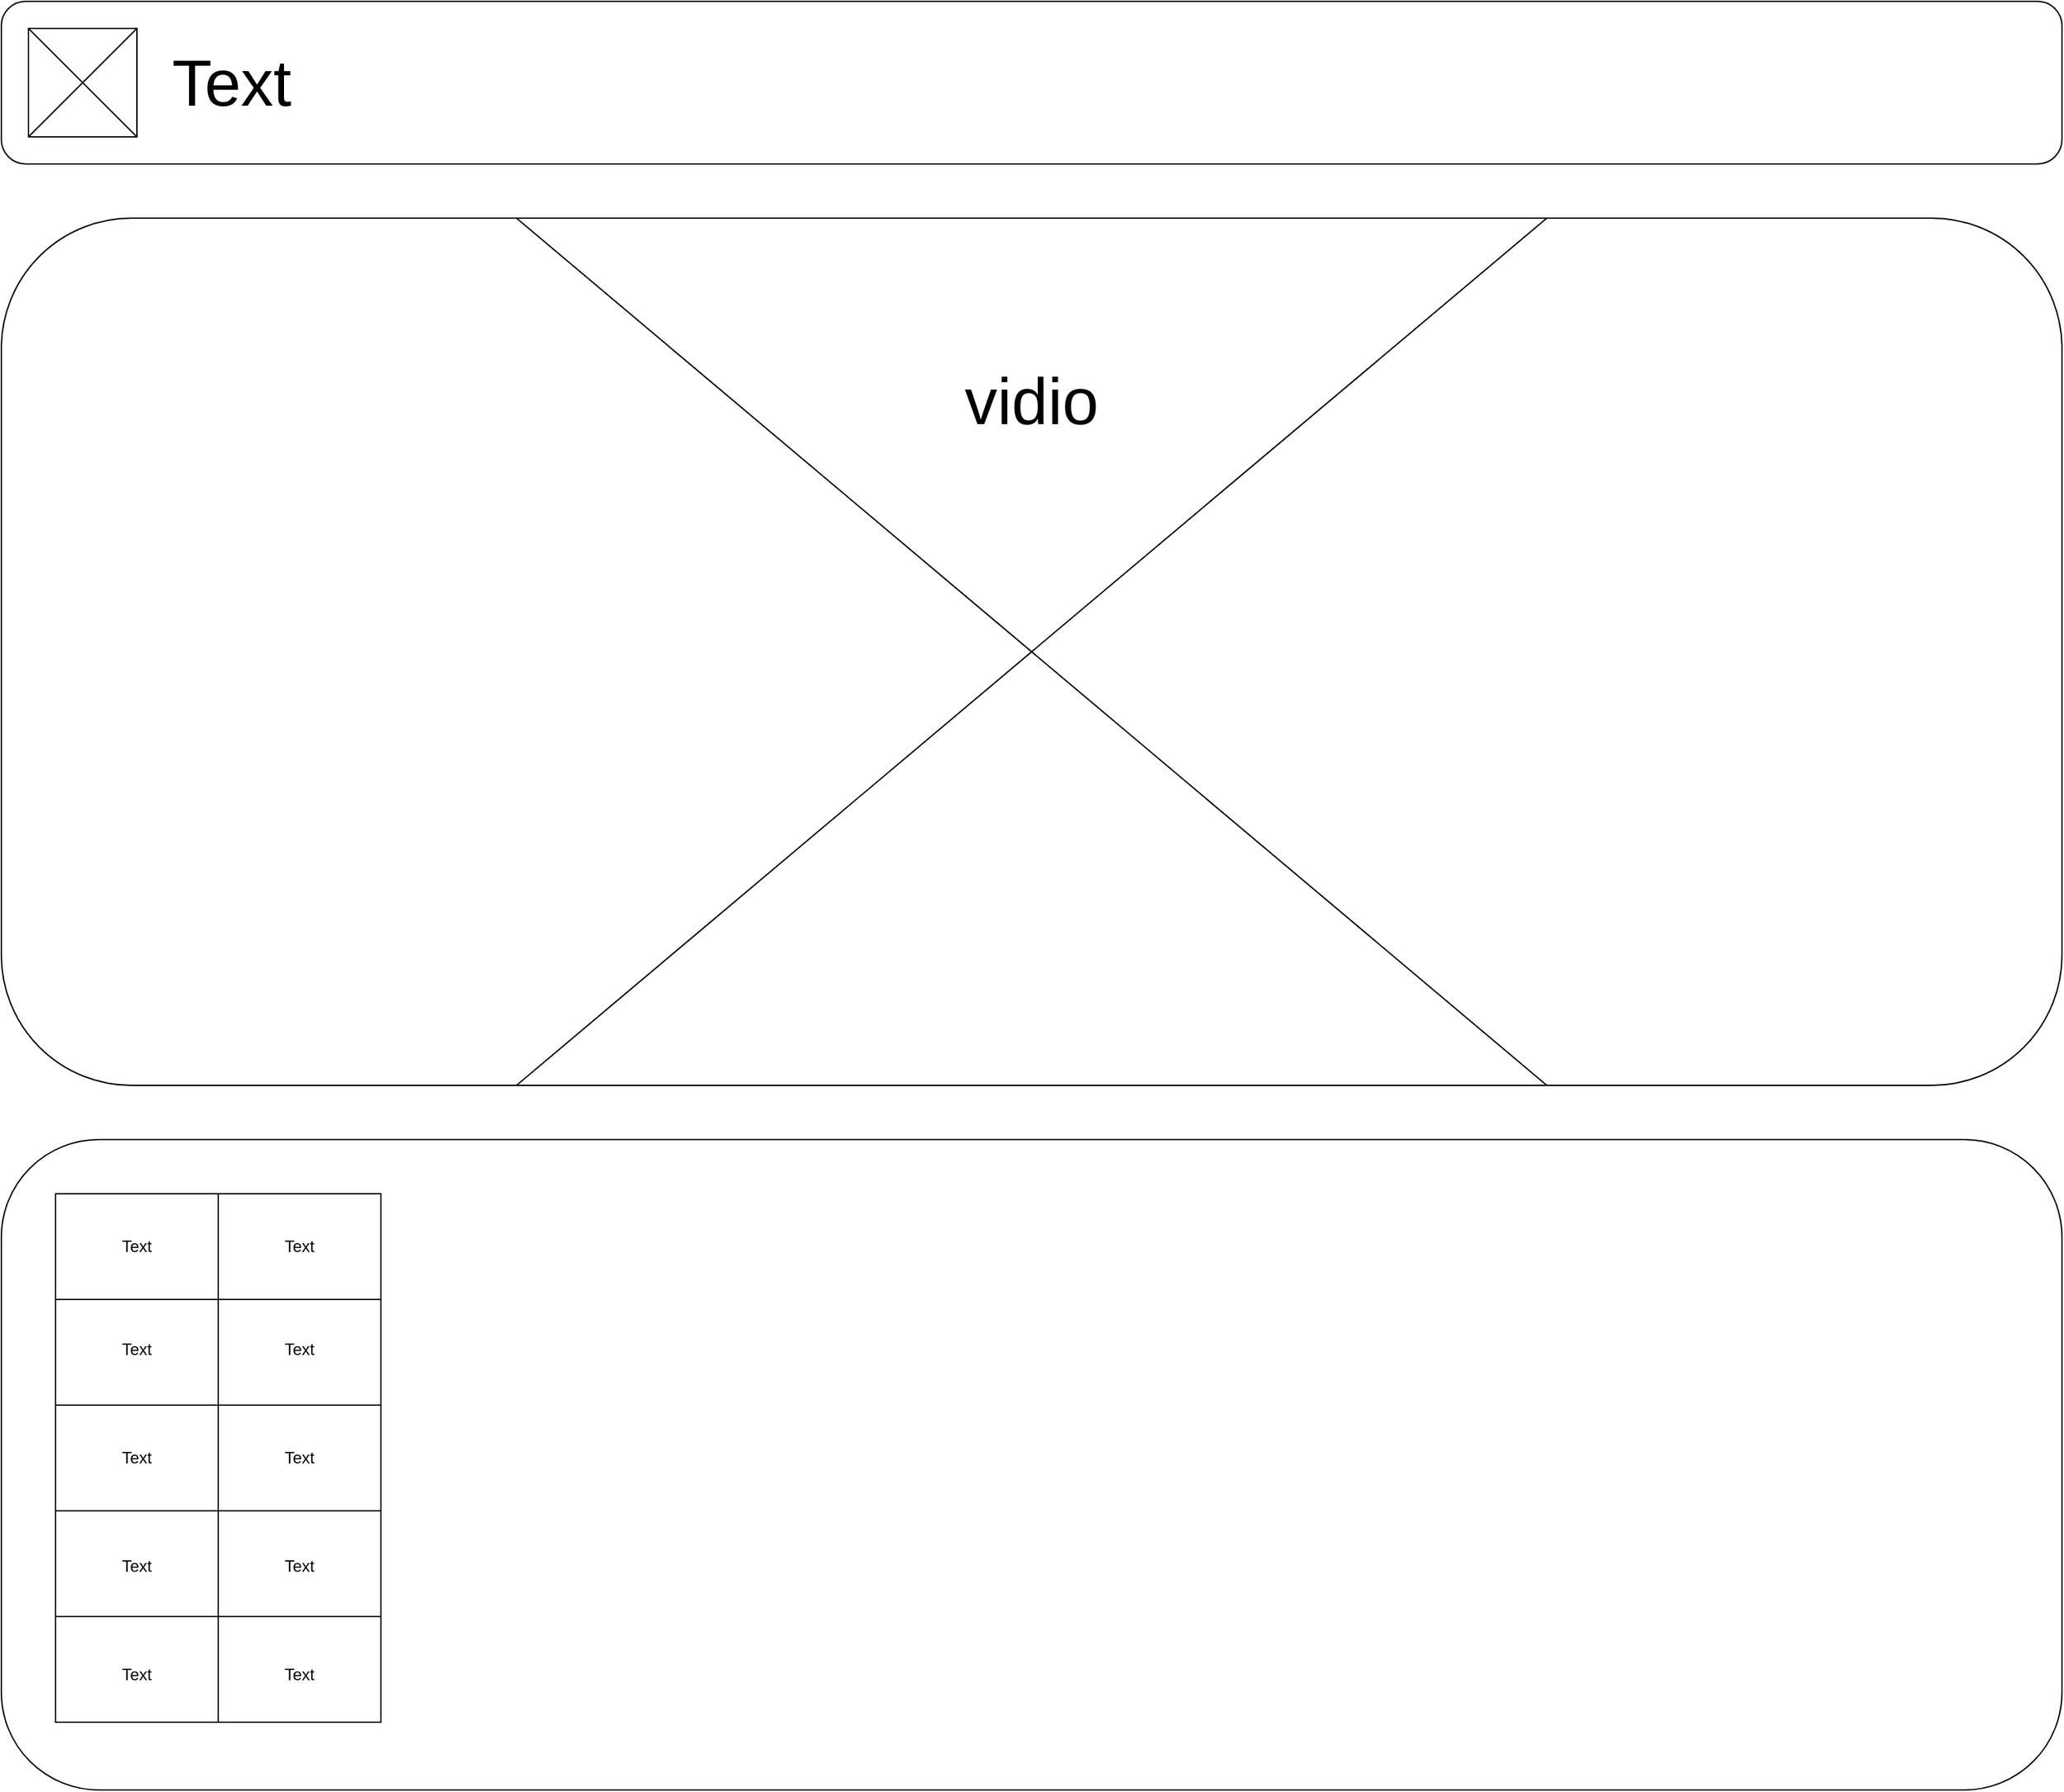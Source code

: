 <mxfile version="24.7.17">
  <diagram name="Page-1" id="ZTtj1WsbgO1QFqQ-39HZ">
    <mxGraphModel dx="2552" dy="1308" grid="1" gridSize="10" guides="1" tooltips="1" connect="1" arrows="1" fold="1" page="1" pageScale="1" pageWidth="1600" pageHeight="900" math="0" shadow="0">
      <root>
        <mxCell id="0" />
        <mxCell id="1" parent="0" />
        <mxCell id="PK0qj4NqIiUIWGqcQdZW-1" value="" style="rounded=1;whiteSpace=wrap;html=1;" vertex="1" parent="1">
          <mxGeometry x="40" y="40" width="1520" height="120" as="geometry" />
        </mxCell>
        <mxCell id="PK0qj4NqIiUIWGqcQdZW-2" value="" style="whiteSpace=wrap;html=1;aspect=fixed;" vertex="1" parent="1">
          <mxGeometry x="60" y="60" width="80" height="80" as="geometry" />
        </mxCell>
        <mxCell id="PK0qj4NqIiUIWGqcQdZW-3" value="" style="endArrow=none;html=1;rounded=0;entryX=1;entryY=0;entryDx=0;entryDy=0;exitX=0;exitY=1;exitDx=0;exitDy=0;" edge="1" source="PK0qj4NqIiUIWGqcQdZW-2" target="PK0qj4NqIiUIWGqcQdZW-2" parent="1">
          <mxGeometry width="50" height="50" relative="1" as="geometry">
            <mxPoint x="80" y="140" as="sourcePoint" />
            <mxPoint x="130" y="90" as="targetPoint" />
          </mxGeometry>
        </mxCell>
        <mxCell id="PK0qj4NqIiUIWGqcQdZW-4" value="" style="endArrow=none;html=1;rounded=0;entryX=1;entryY=1;entryDx=0;entryDy=0;exitX=0;exitY=0;exitDx=0;exitDy=0;" edge="1" source="PK0qj4NqIiUIWGqcQdZW-2" target="PK0qj4NqIiUIWGqcQdZW-2" parent="1">
          <mxGeometry width="50" height="50" relative="1" as="geometry">
            <mxPoint x="200" y="160" as="sourcePoint" />
            <mxPoint x="250" y="110" as="targetPoint" />
          </mxGeometry>
        </mxCell>
        <mxCell id="PK0qj4NqIiUIWGqcQdZW-9" value="&lt;font style=&quot;font-size: 48px;&quot;&gt;Text&lt;/font&gt;" style="text;html=1;align=center;verticalAlign=middle;whiteSpace=wrap;rounded=0;" vertex="1" parent="1">
          <mxGeometry x="180" y="85" width="60" height="30" as="geometry" />
        </mxCell>
        <mxCell id="PK0qj4NqIiUIWGqcQdZW-10" value="" style="rounded=1;whiteSpace=wrap;html=1;" vertex="1" parent="1">
          <mxGeometry x="40" y="200" width="1520" height="640" as="geometry" />
        </mxCell>
        <mxCell id="PK0qj4NqIiUIWGqcQdZW-11" value="" style="endArrow=none;html=1;rounded=0;entryX=0.25;entryY=0;entryDx=0;entryDy=0;exitX=0.75;exitY=1;exitDx=0;exitDy=0;" edge="1" parent="1" source="PK0qj4NqIiUIWGqcQdZW-10" target="PK0qj4NqIiUIWGqcQdZW-10">
          <mxGeometry width="50" height="50" relative="1" as="geometry">
            <mxPoint x="550" y="470" as="sourcePoint" />
            <mxPoint x="600" y="420" as="targetPoint" />
          </mxGeometry>
        </mxCell>
        <mxCell id="PK0qj4NqIiUIWGqcQdZW-12" value="" style="endArrow=none;html=1;rounded=0;entryX=0.75;entryY=0;entryDx=0;entryDy=0;exitX=0.25;exitY=1;exitDx=0;exitDy=0;" edge="1" parent="1" source="PK0qj4NqIiUIWGqcQdZW-10" target="PK0qj4NqIiUIWGqcQdZW-10">
          <mxGeometry width="50" height="50" relative="1" as="geometry">
            <mxPoint x="390" y="580" as="sourcePoint" />
            <mxPoint x="440" y="530" as="targetPoint" />
          </mxGeometry>
        </mxCell>
        <mxCell id="PK0qj4NqIiUIWGqcQdZW-13" value="&lt;font style=&quot;font-size: 48px;&quot;&gt;vidio&lt;/font&gt;" style="text;html=1;align=center;verticalAlign=middle;whiteSpace=wrap;rounded=0;" vertex="1" parent="1">
          <mxGeometry x="770" y="320" width="60" height="30" as="geometry" />
        </mxCell>
        <mxCell id="PK0qj4NqIiUIWGqcQdZW-14" value="" style="rounded=1;whiteSpace=wrap;html=1;" vertex="1" parent="1">
          <mxGeometry x="40" y="880" width="1520" height="480" as="geometry" />
        </mxCell>
        <mxCell id="PK0qj4NqIiUIWGqcQdZW-15" value="" style="shape=table;startSize=0;container=1;collapsible=0;childLayout=tableLayout;" vertex="1" parent="1">
          <mxGeometry x="80" y="920" width="240" height="390" as="geometry" />
        </mxCell>
        <mxCell id="PK0qj4NqIiUIWGqcQdZW-16" value="" style="shape=tableRow;horizontal=0;startSize=0;swimlaneHead=0;swimlaneBody=0;strokeColor=inherit;top=0;left=0;bottom=0;right=0;collapsible=0;dropTarget=0;fillColor=none;points=[[0,0.5],[1,0.5]];portConstraint=eastwest;" vertex="1" parent="PK0qj4NqIiUIWGqcQdZW-15">
          <mxGeometry width="240" height="78" as="geometry" />
        </mxCell>
        <mxCell id="PK0qj4NqIiUIWGqcQdZW-17" value="" style="shape=partialRectangle;html=1;whiteSpace=wrap;connectable=0;strokeColor=inherit;overflow=hidden;fillColor=none;top=0;left=0;bottom=0;right=0;pointerEvents=1;" vertex="1" parent="PK0qj4NqIiUIWGqcQdZW-16">
          <mxGeometry width="120" height="78" as="geometry">
            <mxRectangle width="120" height="78" as="alternateBounds" />
          </mxGeometry>
        </mxCell>
        <mxCell id="PK0qj4NqIiUIWGqcQdZW-18" value="" style="shape=partialRectangle;html=1;whiteSpace=wrap;connectable=0;strokeColor=inherit;overflow=hidden;fillColor=none;top=0;left=0;bottom=0;right=0;pointerEvents=1;" vertex="1" parent="PK0qj4NqIiUIWGqcQdZW-16">
          <mxGeometry x="120" width="120" height="78" as="geometry">
            <mxRectangle width="120" height="78" as="alternateBounds" />
          </mxGeometry>
        </mxCell>
        <mxCell id="PK0qj4NqIiUIWGqcQdZW-19" value="" style="shape=tableRow;horizontal=0;startSize=0;swimlaneHead=0;swimlaneBody=0;strokeColor=inherit;top=0;left=0;bottom=0;right=0;collapsible=0;dropTarget=0;fillColor=none;points=[[0,0.5],[1,0.5]];portConstraint=eastwest;" vertex="1" parent="PK0qj4NqIiUIWGqcQdZW-15">
          <mxGeometry y="78" width="240" height="78" as="geometry" />
        </mxCell>
        <mxCell id="PK0qj4NqIiUIWGqcQdZW-20" value="" style="shape=partialRectangle;html=1;whiteSpace=wrap;connectable=0;strokeColor=inherit;overflow=hidden;fillColor=none;top=0;left=0;bottom=0;right=0;pointerEvents=1;" vertex="1" parent="PK0qj4NqIiUIWGqcQdZW-19">
          <mxGeometry width="120" height="78" as="geometry">
            <mxRectangle width="120" height="78" as="alternateBounds" />
          </mxGeometry>
        </mxCell>
        <mxCell id="PK0qj4NqIiUIWGqcQdZW-21" value="" style="shape=partialRectangle;html=1;whiteSpace=wrap;connectable=0;strokeColor=inherit;overflow=hidden;fillColor=none;top=0;left=0;bottom=0;right=0;pointerEvents=1;" vertex="1" parent="PK0qj4NqIiUIWGqcQdZW-19">
          <mxGeometry x="120" width="120" height="78" as="geometry">
            <mxRectangle width="120" height="78" as="alternateBounds" />
          </mxGeometry>
        </mxCell>
        <mxCell id="PK0qj4NqIiUIWGqcQdZW-22" value="" style="shape=tableRow;horizontal=0;startSize=0;swimlaneHead=0;swimlaneBody=0;strokeColor=inherit;top=0;left=0;bottom=0;right=0;collapsible=0;dropTarget=0;fillColor=none;points=[[0,0.5],[1,0.5]];portConstraint=eastwest;" vertex="1" parent="PK0qj4NqIiUIWGqcQdZW-15">
          <mxGeometry y="156" width="240" height="78" as="geometry" />
        </mxCell>
        <mxCell id="PK0qj4NqIiUIWGqcQdZW-23" value="" style="shape=partialRectangle;html=1;whiteSpace=wrap;connectable=0;strokeColor=inherit;overflow=hidden;fillColor=none;top=0;left=0;bottom=0;right=0;pointerEvents=1;" vertex="1" parent="PK0qj4NqIiUIWGqcQdZW-22">
          <mxGeometry width="120" height="78" as="geometry">
            <mxRectangle width="120" height="78" as="alternateBounds" />
          </mxGeometry>
        </mxCell>
        <mxCell id="PK0qj4NqIiUIWGqcQdZW-24" value="" style="shape=partialRectangle;html=1;whiteSpace=wrap;connectable=0;strokeColor=inherit;overflow=hidden;fillColor=none;top=0;left=0;bottom=0;right=0;pointerEvents=1;" vertex="1" parent="PK0qj4NqIiUIWGqcQdZW-22">
          <mxGeometry x="120" width="120" height="78" as="geometry">
            <mxRectangle width="120" height="78" as="alternateBounds" />
          </mxGeometry>
        </mxCell>
        <mxCell id="PK0qj4NqIiUIWGqcQdZW-25" value="" style="shape=tableRow;horizontal=0;startSize=0;swimlaneHead=0;swimlaneBody=0;strokeColor=inherit;top=0;left=0;bottom=0;right=0;collapsible=0;dropTarget=0;fillColor=none;points=[[0,0.5],[1,0.5]];portConstraint=eastwest;" vertex="1" parent="PK0qj4NqIiUIWGqcQdZW-15">
          <mxGeometry y="234" width="240" height="78" as="geometry" />
        </mxCell>
        <mxCell id="PK0qj4NqIiUIWGqcQdZW-26" value="" style="shape=partialRectangle;html=1;whiteSpace=wrap;connectable=0;strokeColor=inherit;overflow=hidden;fillColor=none;top=0;left=0;bottom=0;right=0;pointerEvents=1;" vertex="1" parent="PK0qj4NqIiUIWGqcQdZW-25">
          <mxGeometry width="120" height="78" as="geometry">
            <mxRectangle width="120" height="78" as="alternateBounds" />
          </mxGeometry>
        </mxCell>
        <mxCell id="PK0qj4NqIiUIWGqcQdZW-27" value="" style="shape=partialRectangle;html=1;whiteSpace=wrap;connectable=0;strokeColor=inherit;overflow=hidden;fillColor=none;top=0;left=0;bottom=0;right=0;pointerEvents=1;" vertex="1" parent="PK0qj4NqIiUIWGqcQdZW-25">
          <mxGeometry x="120" width="120" height="78" as="geometry">
            <mxRectangle width="120" height="78" as="alternateBounds" />
          </mxGeometry>
        </mxCell>
        <mxCell id="PK0qj4NqIiUIWGqcQdZW-28" value="" style="shape=tableRow;horizontal=0;startSize=0;swimlaneHead=0;swimlaneBody=0;strokeColor=inherit;top=0;left=0;bottom=0;right=0;collapsible=0;dropTarget=0;fillColor=none;points=[[0,0.5],[1,0.5]];portConstraint=eastwest;" vertex="1" parent="PK0qj4NqIiUIWGqcQdZW-15">
          <mxGeometry y="312" width="240" height="78" as="geometry" />
        </mxCell>
        <mxCell id="PK0qj4NqIiUIWGqcQdZW-29" value="" style="shape=partialRectangle;html=1;whiteSpace=wrap;connectable=0;strokeColor=inherit;overflow=hidden;fillColor=none;top=0;left=0;bottom=0;right=0;pointerEvents=1;" vertex="1" parent="PK0qj4NqIiUIWGqcQdZW-28">
          <mxGeometry width="120" height="78" as="geometry">
            <mxRectangle width="120" height="78" as="alternateBounds" />
          </mxGeometry>
        </mxCell>
        <mxCell id="PK0qj4NqIiUIWGqcQdZW-30" value="" style="shape=partialRectangle;html=1;whiteSpace=wrap;connectable=0;strokeColor=inherit;overflow=hidden;fillColor=none;top=0;left=0;bottom=0;right=0;pointerEvents=1;" vertex="1" parent="PK0qj4NqIiUIWGqcQdZW-28">
          <mxGeometry x="120" width="120" height="78" as="geometry">
            <mxRectangle width="120" height="78" as="alternateBounds" />
          </mxGeometry>
        </mxCell>
        <mxCell id="PK0qj4NqIiUIWGqcQdZW-31" value="Text" style="text;html=1;align=center;verticalAlign=middle;whiteSpace=wrap;rounded=0;" vertex="1" parent="1">
          <mxGeometry x="110" y="944" width="60" height="30" as="geometry" />
        </mxCell>
        <mxCell id="PK0qj4NqIiUIWGqcQdZW-32" value="Text" style="text;html=1;align=center;verticalAlign=middle;whiteSpace=wrap;rounded=0;" vertex="1" parent="1">
          <mxGeometry x="230" y="944" width="60" height="30" as="geometry" />
        </mxCell>
        <mxCell id="PK0qj4NqIiUIWGqcQdZW-33" value="Text" style="text;html=1;align=center;verticalAlign=middle;whiteSpace=wrap;rounded=0;" vertex="1" parent="1">
          <mxGeometry x="230" y="1020" width="60" height="30" as="geometry" />
        </mxCell>
        <mxCell id="PK0qj4NqIiUIWGqcQdZW-34" value="Text" style="text;html=1;align=center;verticalAlign=middle;whiteSpace=wrap;rounded=0;" vertex="1" parent="1">
          <mxGeometry x="110" y="1020" width="60" height="30" as="geometry" />
        </mxCell>
        <mxCell id="PK0qj4NqIiUIWGqcQdZW-35" value="Text" style="text;html=1;align=center;verticalAlign=middle;whiteSpace=wrap;rounded=0;" vertex="1" parent="1">
          <mxGeometry x="110" y="1100" width="60" height="30" as="geometry" />
        </mxCell>
        <mxCell id="PK0qj4NqIiUIWGqcQdZW-36" value="Text" style="text;html=1;align=center;verticalAlign=middle;whiteSpace=wrap;rounded=0;" vertex="1" parent="1">
          <mxGeometry x="230" y="1100" width="60" height="30" as="geometry" />
        </mxCell>
        <mxCell id="PK0qj4NqIiUIWGqcQdZW-37" value="Text" style="text;html=1;align=center;verticalAlign=middle;whiteSpace=wrap;rounded=0;" vertex="1" parent="1">
          <mxGeometry x="230" y="1180" width="60" height="30" as="geometry" />
        </mxCell>
        <mxCell id="PK0qj4NqIiUIWGqcQdZW-38" value="Text" style="text;html=1;align=center;verticalAlign=middle;whiteSpace=wrap;rounded=0;" vertex="1" parent="1">
          <mxGeometry x="110" y="1180" width="60" height="30" as="geometry" />
        </mxCell>
        <mxCell id="PK0qj4NqIiUIWGqcQdZW-39" value="Text" style="text;html=1;align=center;verticalAlign=middle;whiteSpace=wrap;rounded=0;" vertex="1" parent="1">
          <mxGeometry x="110" y="1260" width="60" height="30" as="geometry" />
        </mxCell>
        <mxCell id="PK0qj4NqIiUIWGqcQdZW-40" value="Text" style="text;html=1;align=center;verticalAlign=middle;whiteSpace=wrap;rounded=0;" vertex="1" parent="1">
          <mxGeometry x="230" y="1260" width="60" height="30" as="geometry" />
        </mxCell>
      </root>
    </mxGraphModel>
  </diagram>
</mxfile>

